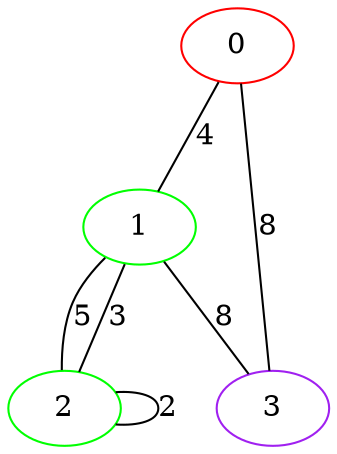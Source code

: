 graph "" {
0 [color=red, weight=1];
1 [color=green, weight=2];
2 [color=green, weight=2];
3 [color=purple, weight=4];
0 -- 1  [key=0, label=4];
0 -- 3  [key=0, label=8];
1 -- 2  [key=0, label=5];
1 -- 2  [key=1, label=3];
1 -- 3  [key=0, label=8];
2 -- 2  [key=0, label=2];
}
